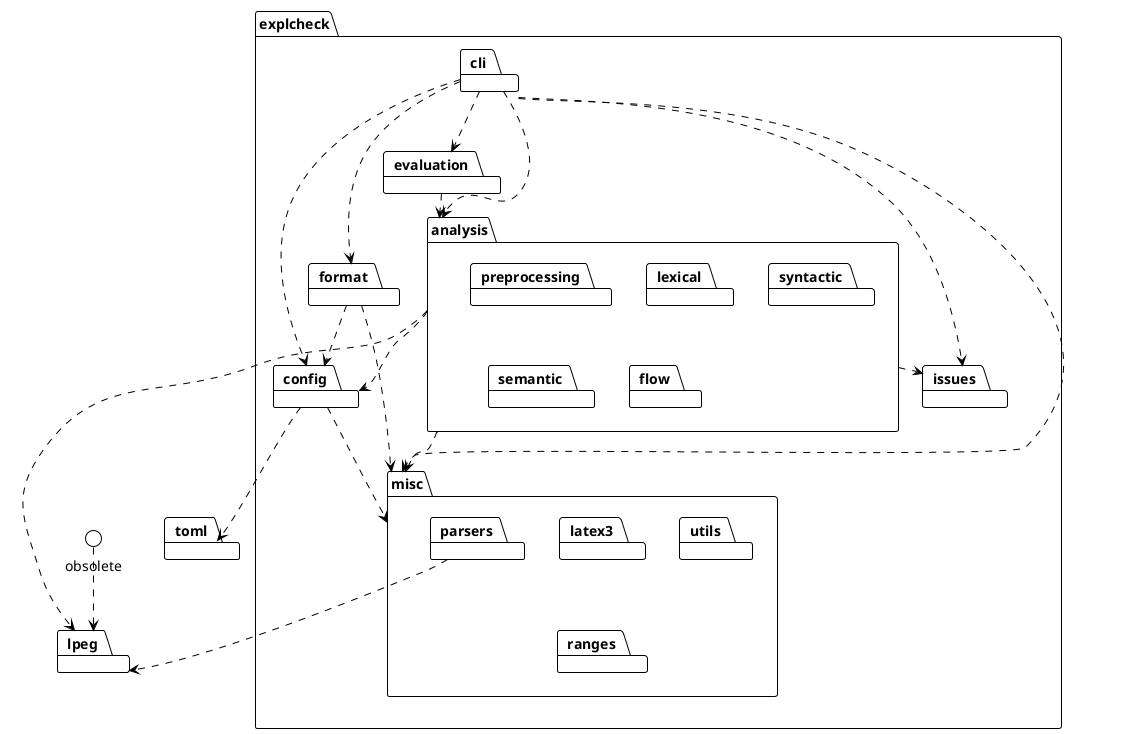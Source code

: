 @startuml
!theme plain

package explcheck {
  package analysis {
    package preprocessing
    package lexical
    package syntactic
    package semantic
    package flow
  }
  package cli
  package config
  package evaluation
  package format
  package issues
  package misc {
    package latex3
    package parsers
    package utils
    package ranges
  }
}

package lpeg
package toml

analysis ..> config
analysis ..> issues
analysis ..> lpeg
analysis ..> misc

cli ..> analysis
cli ..> evaluation
cli ..> format
cli ..> config
cli ..> issues
cli ..> misc

config ..> toml
config ..> misc

evaluation ..> analysis

format ..> config
format ..> misc

obsolete ..> lpeg
parsers ..> lpeg

@enduml